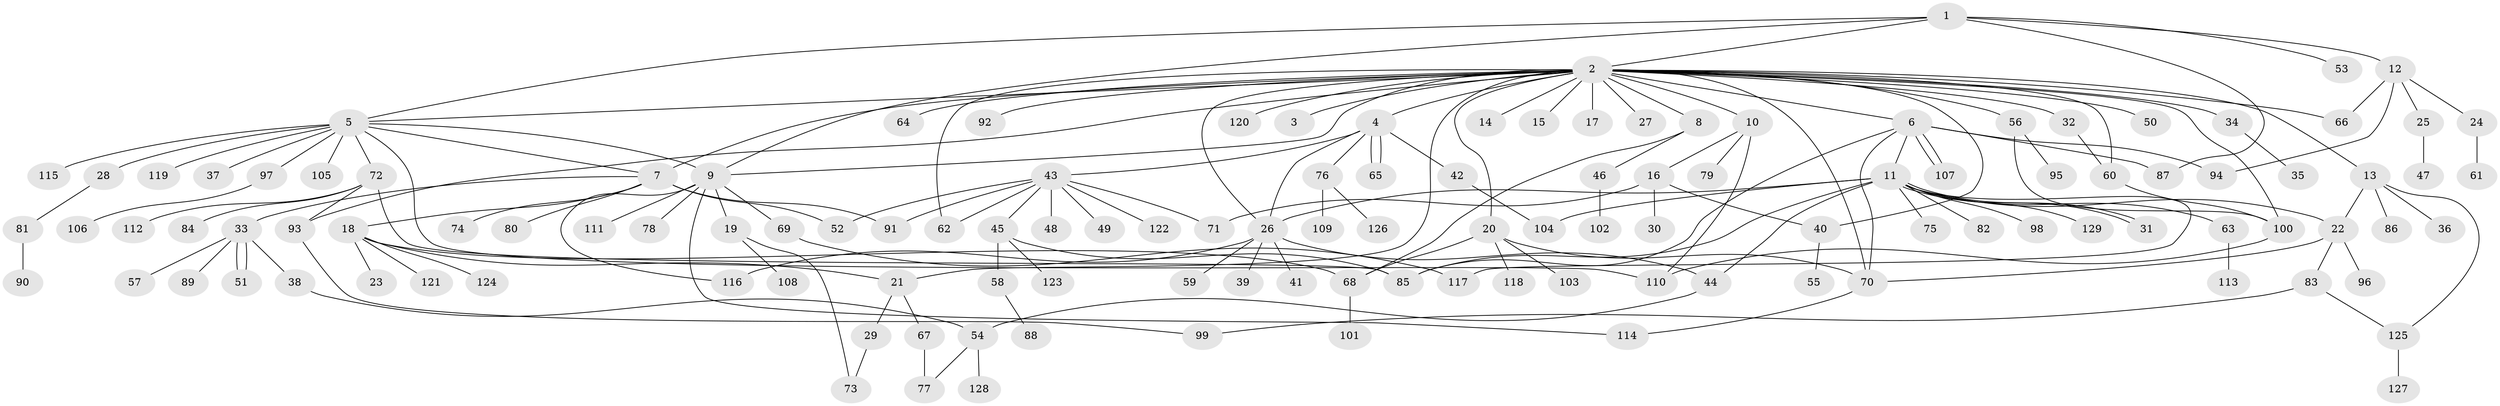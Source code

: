 // coarse degree distribution, {9: 0.030303030303030304, 29: 0.010101010101010102, 1: 0.5050505050505051, 8: 0.030303030303030304, 13: 0.010101010101010102, 7: 0.010101010101010102, 3: 0.06060606060606061, 6: 0.020202020202020204, 12: 0.010101010101010102, 4: 0.08080808080808081, 5: 0.020202020202020204, 2: 0.21212121212121213}
// Generated by graph-tools (version 1.1) at 2025/51/02/27/25 19:51:59]
// undirected, 129 vertices, 172 edges
graph export_dot {
graph [start="1"]
  node [color=gray90,style=filled];
  1;
  2;
  3;
  4;
  5;
  6;
  7;
  8;
  9;
  10;
  11;
  12;
  13;
  14;
  15;
  16;
  17;
  18;
  19;
  20;
  21;
  22;
  23;
  24;
  25;
  26;
  27;
  28;
  29;
  30;
  31;
  32;
  33;
  34;
  35;
  36;
  37;
  38;
  39;
  40;
  41;
  42;
  43;
  44;
  45;
  46;
  47;
  48;
  49;
  50;
  51;
  52;
  53;
  54;
  55;
  56;
  57;
  58;
  59;
  60;
  61;
  62;
  63;
  64;
  65;
  66;
  67;
  68;
  69;
  70;
  71;
  72;
  73;
  74;
  75;
  76;
  77;
  78;
  79;
  80;
  81;
  82;
  83;
  84;
  85;
  86;
  87;
  88;
  89;
  90;
  91;
  92;
  93;
  94;
  95;
  96;
  97;
  98;
  99;
  100;
  101;
  102;
  103;
  104;
  105;
  106;
  107;
  108;
  109;
  110;
  111;
  112;
  113;
  114;
  115;
  116;
  117;
  118;
  119;
  120;
  121;
  122;
  123;
  124;
  125;
  126;
  127;
  128;
  129;
  1 -- 2;
  1 -- 5;
  1 -- 9;
  1 -- 12;
  1 -- 53;
  1 -- 87;
  2 -- 3;
  2 -- 4;
  2 -- 5;
  2 -- 6;
  2 -- 7;
  2 -- 8;
  2 -- 9;
  2 -- 10;
  2 -- 13;
  2 -- 14;
  2 -- 15;
  2 -- 17;
  2 -- 20;
  2 -- 21;
  2 -- 26;
  2 -- 27;
  2 -- 32;
  2 -- 34;
  2 -- 40;
  2 -- 50;
  2 -- 56;
  2 -- 60;
  2 -- 62;
  2 -- 64;
  2 -- 66;
  2 -- 70;
  2 -- 92;
  2 -- 93;
  2 -- 100;
  2 -- 120;
  4 -- 26;
  4 -- 42;
  4 -- 43;
  4 -- 65;
  4 -- 65;
  4 -- 76;
  5 -- 7;
  5 -- 9;
  5 -- 28;
  5 -- 37;
  5 -- 72;
  5 -- 97;
  5 -- 105;
  5 -- 110;
  5 -- 115;
  5 -- 119;
  6 -- 11;
  6 -- 70;
  6 -- 85;
  6 -- 87;
  6 -- 94;
  6 -- 107;
  6 -- 107;
  7 -- 18;
  7 -- 33;
  7 -- 52;
  7 -- 74;
  7 -- 80;
  7 -- 91;
  8 -- 46;
  8 -- 68;
  9 -- 19;
  9 -- 69;
  9 -- 78;
  9 -- 111;
  9 -- 114;
  9 -- 116;
  10 -- 16;
  10 -- 79;
  10 -- 110;
  11 -- 22;
  11 -- 26;
  11 -- 31;
  11 -- 31;
  11 -- 44;
  11 -- 63;
  11 -- 75;
  11 -- 82;
  11 -- 85;
  11 -- 98;
  11 -- 104;
  11 -- 117;
  11 -- 129;
  12 -- 24;
  12 -- 25;
  12 -- 66;
  12 -- 94;
  13 -- 22;
  13 -- 36;
  13 -- 86;
  13 -- 125;
  16 -- 30;
  16 -- 40;
  16 -- 71;
  18 -- 21;
  18 -- 23;
  18 -- 68;
  18 -- 121;
  18 -- 124;
  19 -- 73;
  19 -- 108;
  20 -- 68;
  20 -- 70;
  20 -- 103;
  20 -- 118;
  21 -- 29;
  21 -- 67;
  22 -- 70;
  22 -- 83;
  22 -- 96;
  24 -- 61;
  25 -- 47;
  26 -- 39;
  26 -- 41;
  26 -- 44;
  26 -- 59;
  26 -- 116;
  28 -- 81;
  29 -- 73;
  32 -- 60;
  33 -- 38;
  33 -- 51;
  33 -- 51;
  33 -- 57;
  33 -- 89;
  34 -- 35;
  38 -- 54;
  40 -- 55;
  42 -- 104;
  43 -- 45;
  43 -- 48;
  43 -- 49;
  43 -- 52;
  43 -- 62;
  43 -- 71;
  43 -- 91;
  43 -- 122;
  44 -- 54;
  45 -- 58;
  45 -- 85;
  45 -- 123;
  46 -- 102;
  54 -- 77;
  54 -- 128;
  56 -- 95;
  56 -- 100;
  58 -- 88;
  60 -- 100;
  63 -- 113;
  67 -- 77;
  68 -- 101;
  69 -- 117;
  70 -- 114;
  72 -- 84;
  72 -- 85;
  72 -- 93;
  72 -- 112;
  76 -- 109;
  76 -- 126;
  81 -- 90;
  83 -- 99;
  83 -- 125;
  93 -- 99;
  97 -- 106;
  100 -- 110;
  125 -- 127;
}
